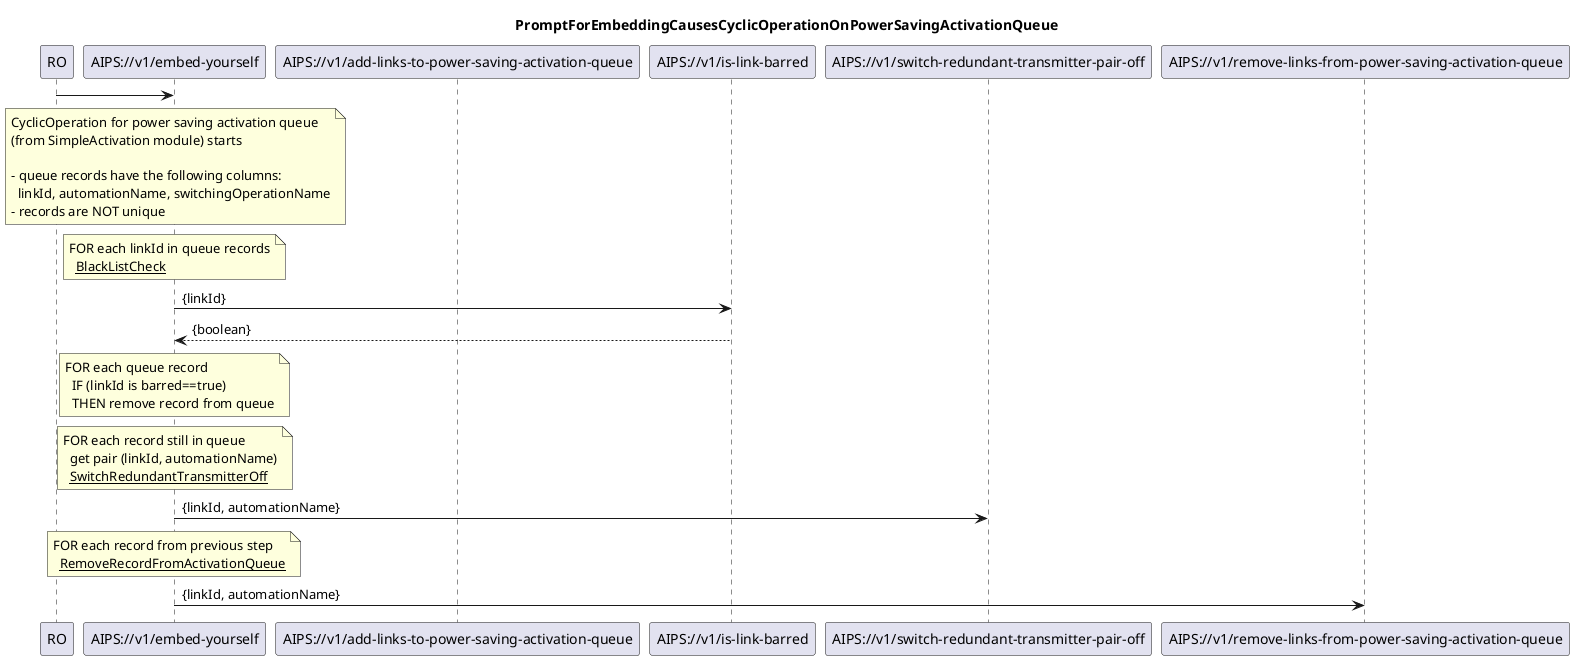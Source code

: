 @startuml 4xx_cyclicOperationOnPowerSavingActivationQueue
skinparam responseMessageBelowArrow true

title
PromptForEmbeddingCausesCyclicOperationOnPowerSavingActivationQueue
end title

participant "RO" as ro
participant "AIPS://v1/embed-yourself" as embedYourself
participant "AIPS://v1/add-links-to-power-saving-activation-queue" as addLinks
participant "AIPS://v1/is-link-barred" as isLinkBarred
participant "AIPS://v1/switch-redundant-transmitter-pair-off" as redundantTransmittersOff
participant "AIPS://v1/remove-links-from-power-saving-activation-queue" as removeFromQueue

ro -> embedYourself

'cyclic operation starts
note over embedYourself
  CyclicOperation for power saving activation queue
  (from SimpleActivation module) starts

  - queue records have the following columns:
    linkId, automationName, switchingOperationName
  - records are NOT unique
end note

'iterate over queue
note over embedYourself
  FOR each linkId in queue records
    <u>BlackListCheck</u>
end note
embedYourself -> isLinkBarred: {linkId}
isLinkBarred --> embedYourself: {boolean}

'if link is on blackList remove entry from queue, automationName irrelevant here
note over embedYourself
  FOR each queue record
    IF (linkId is barred==true)
    THEN remove record from queue
end note

'if link is not in blackList
note over embedYourself
  FOR each record still in queue
    get pair (linkId, automationName)
    <u>SwitchRedundantTransmitterOff</u>
end note
embedYourself -> redundantTransmittersOff: {linkId, automationName}

'remove record from queue (no retries)
note over embedYourself
  FOR each record from previous step
    <u>RemoveRecordFromActivationQueue</u>
end note
embedYourself -> removeFromQueue: {linkId, automationName}

deactivate addLinks

@enduml